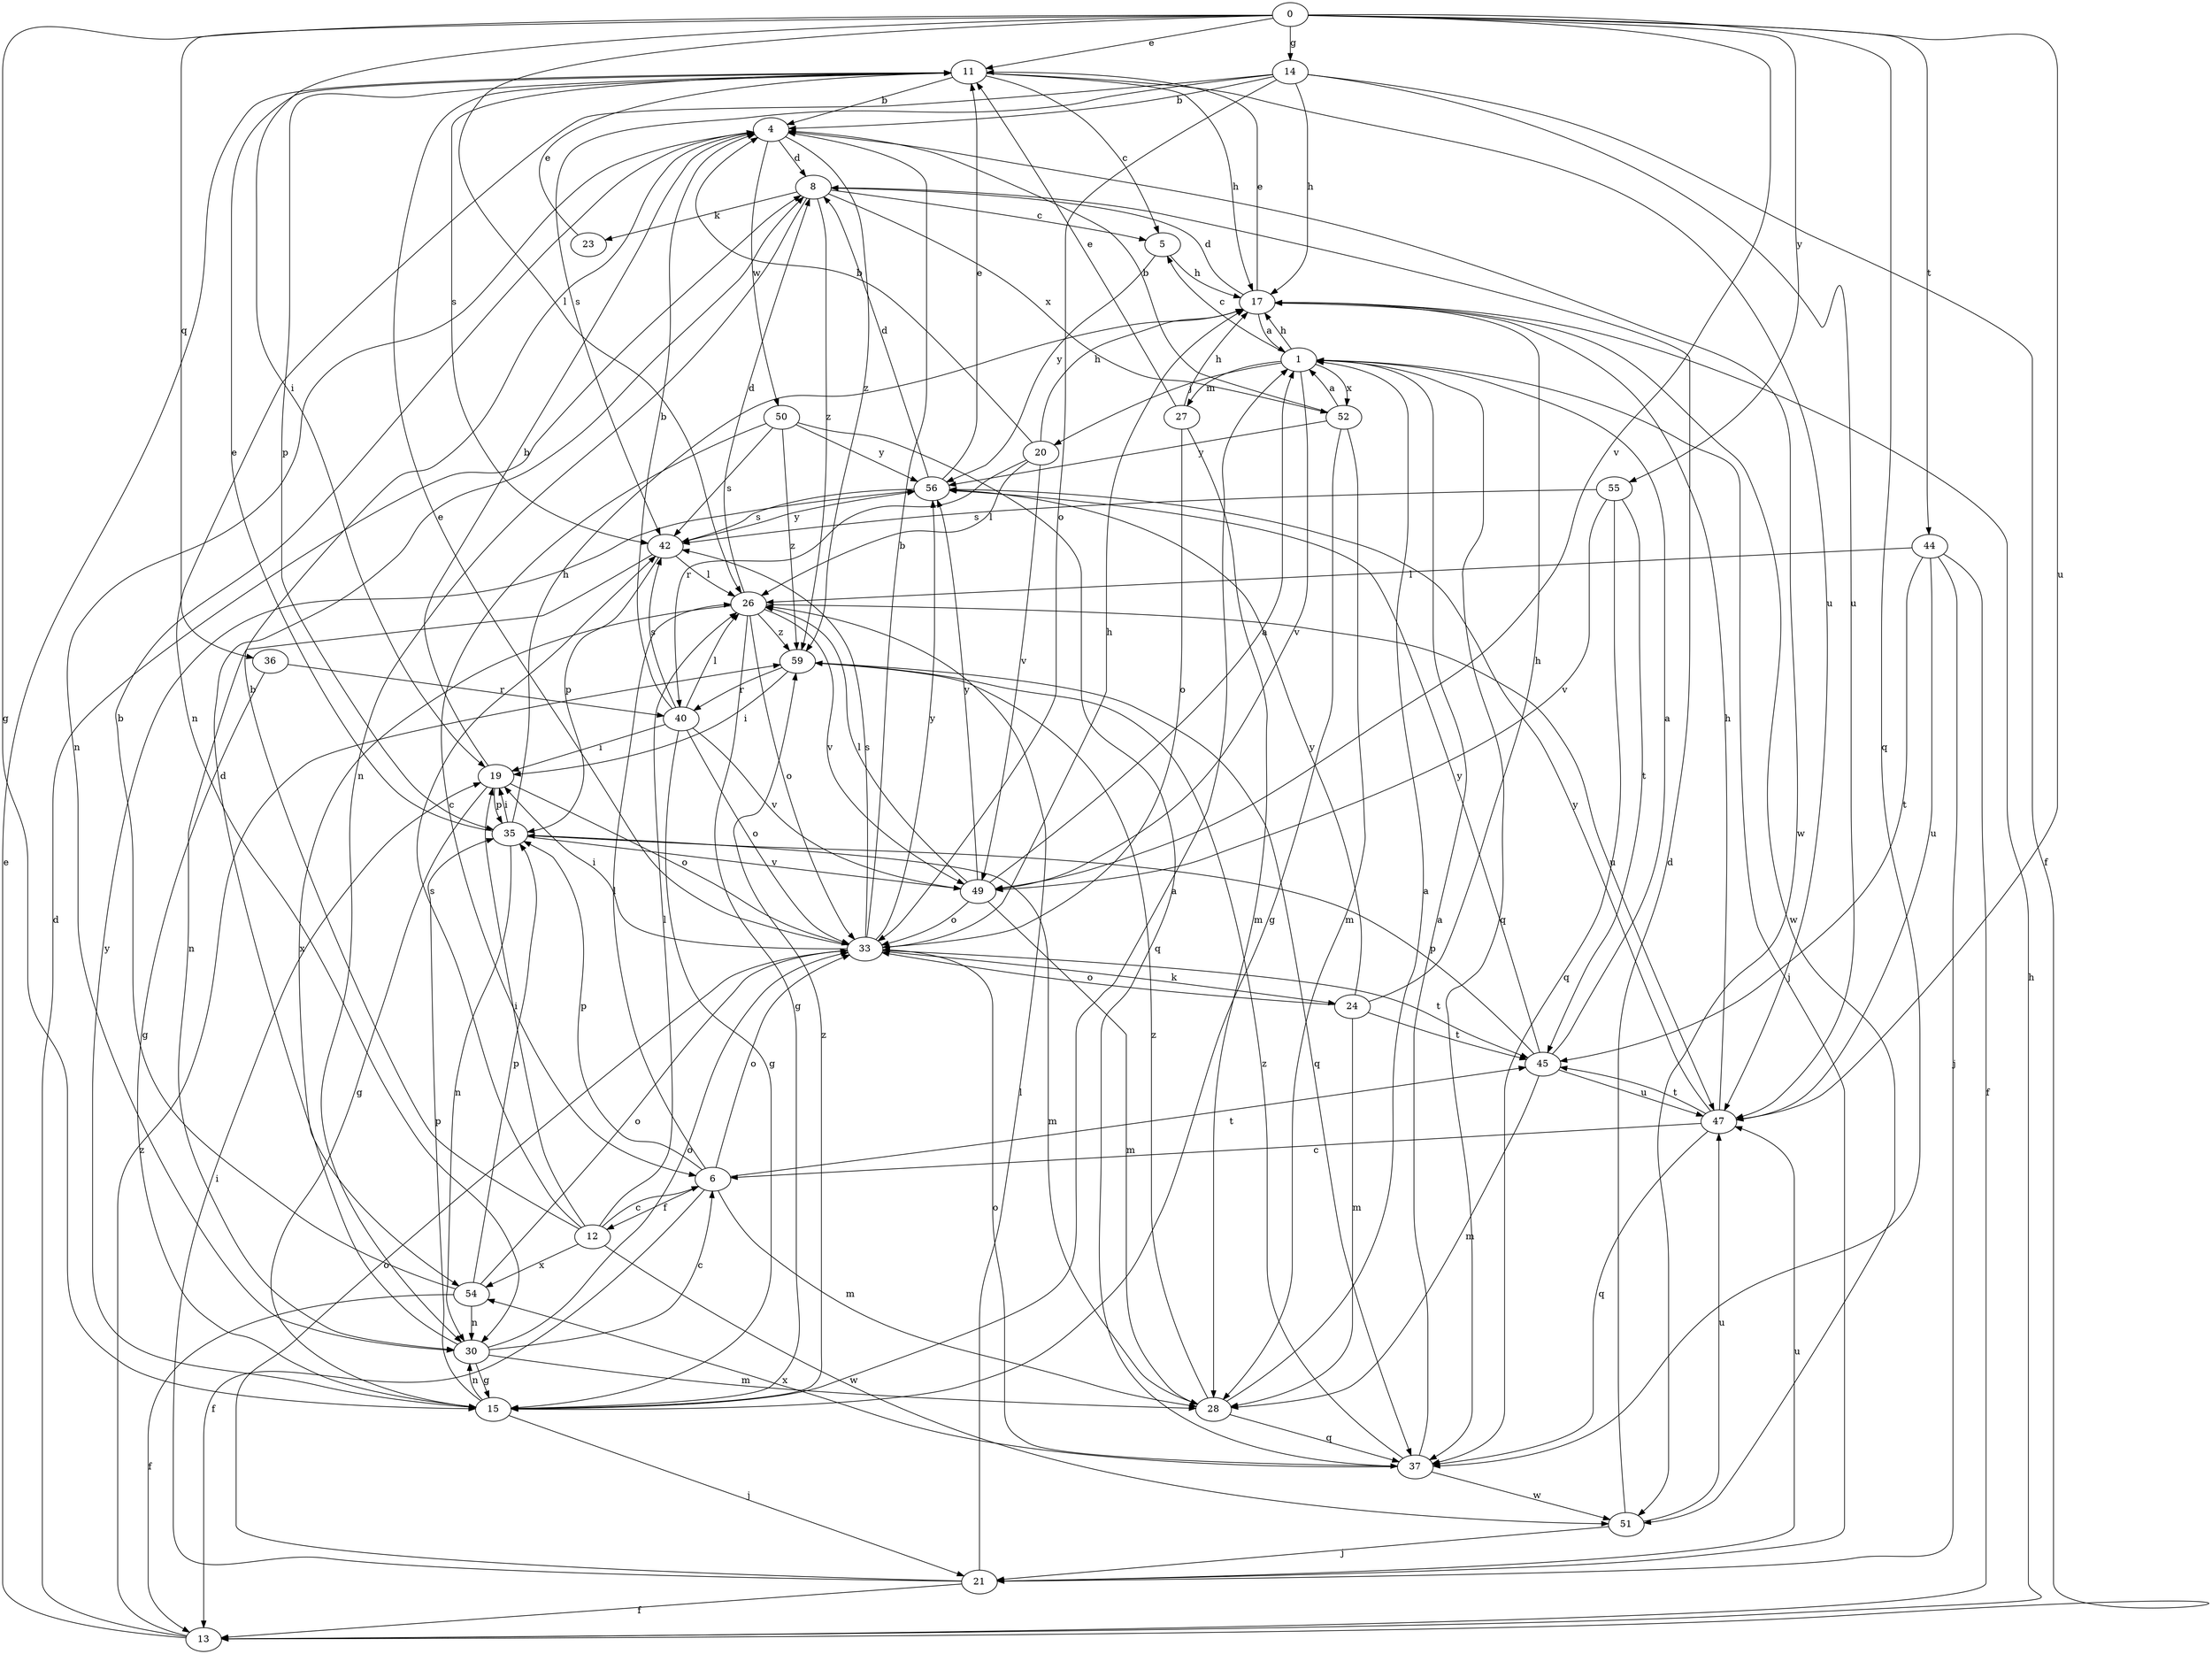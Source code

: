 strict digraph  {
0;
1;
4;
5;
6;
8;
11;
12;
13;
14;
15;
17;
19;
20;
21;
23;
24;
26;
27;
28;
30;
33;
35;
36;
37;
40;
42;
44;
45;
47;
49;
50;
51;
52;
54;
55;
56;
59;
0 -> 11  [label=e];
0 -> 14  [label=g];
0 -> 15  [label=g];
0 -> 19  [label=i];
0 -> 26  [label=l];
0 -> 36  [label=q];
0 -> 37  [label=q];
0 -> 44  [label=t];
0 -> 47  [label=u];
0 -> 49  [label=v];
0 -> 55  [label=y];
1 -> 5  [label=c];
1 -> 17  [label=h];
1 -> 20  [label=j];
1 -> 21  [label=j];
1 -> 27  [label=m];
1 -> 37  [label=q];
1 -> 49  [label=v];
1 -> 52  [label=x];
4 -> 8  [label=d];
4 -> 30  [label=n];
4 -> 50  [label=w];
4 -> 51  [label=w];
4 -> 59  [label=z];
5 -> 17  [label=h];
5 -> 56  [label=y];
6 -> 12  [label=f];
6 -> 13  [label=f];
6 -> 26  [label=l];
6 -> 28  [label=m];
6 -> 33  [label=o];
6 -> 35  [label=p];
6 -> 45  [label=t];
8 -> 5  [label=c];
8 -> 23  [label=k];
8 -> 30  [label=n];
8 -> 52  [label=x];
8 -> 59  [label=z];
11 -> 4  [label=b];
11 -> 5  [label=c];
11 -> 17  [label=h];
11 -> 35  [label=p];
11 -> 42  [label=s];
11 -> 47  [label=u];
12 -> 4  [label=b];
12 -> 6  [label=c];
12 -> 19  [label=i];
12 -> 26  [label=l];
12 -> 42  [label=s];
12 -> 51  [label=w];
12 -> 54  [label=x];
13 -> 8  [label=d];
13 -> 11  [label=e];
13 -> 17  [label=h];
13 -> 59  [label=z];
14 -> 4  [label=b];
14 -> 13  [label=f];
14 -> 17  [label=h];
14 -> 30  [label=n];
14 -> 33  [label=o];
14 -> 42  [label=s];
14 -> 47  [label=u];
15 -> 1  [label=a];
15 -> 21  [label=j];
15 -> 30  [label=n];
15 -> 35  [label=p];
15 -> 56  [label=y];
15 -> 59  [label=z];
17 -> 1  [label=a];
17 -> 8  [label=d];
17 -> 11  [label=e];
17 -> 51  [label=w];
19 -> 4  [label=b];
19 -> 15  [label=g];
19 -> 33  [label=o];
19 -> 35  [label=p];
20 -> 4  [label=b];
20 -> 17  [label=h];
20 -> 26  [label=l];
20 -> 40  [label=r];
20 -> 49  [label=v];
21 -> 13  [label=f];
21 -> 19  [label=i];
21 -> 26  [label=l];
21 -> 33  [label=o];
21 -> 47  [label=u];
23 -> 11  [label=e];
24 -> 17  [label=h];
24 -> 28  [label=m];
24 -> 33  [label=o];
24 -> 45  [label=t];
24 -> 56  [label=y];
26 -> 8  [label=d];
26 -> 15  [label=g];
26 -> 33  [label=o];
26 -> 47  [label=u];
26 -> 49  [label=v];
26 -> 54  [label=x];
26 -> 59  [label=z];
27 -> 11  [label=e];
27 -> 17  [label=h];
27 -> 28  [label=m];
27 -> 33  [label=o];
28 -> 1  [label=a];
28 -> 37  [label=q];
28 -> 59  [label=z];
30 -> 6  [label=c];
30 -> 8  [label=d];
30 -> 15  [label=g];
30 -> 28  [label=m];
30 -> 33  [label=o];
33 -> 4  [label=b];
33 -> 11  [label=e];
33 -> 17  [label=h];
33 -> 19  [label=i];
33 -> 24  [label=k];
33 -> 42  [label=s];
33 -> 45  [label=t];
33 -> 56  [label=y];
35 -> 11  [label=e];
35 -> 17  [label=h];
35 -> 19  [label=i];
35 -> 28  [label=m];
35 -> 30  [label=n];
35 -> 49  [label=v];
36 -> 15  [label=g];
36 -> 40  [label=r];
37 -> 1  [label=a];
37 -> 33  [label=o];
37 -> 51  [label=w];
37 -> 54  [label=x];
37 -> 59  [label=z];
40 -> 4  [label=b];
40 -> 15  [label=g];
40 -> 19  [label=i];
40 -> 26  [label=l];
40 -> 33  [label=o];
40 -> 42  [label=s];
40 -> 49  [label=v];
42 -> 26  [label=l];
42 -> 30  [label=n];
42 -> 35  [label=p];
42 -> 56  [label=y];
44 -> 13  [label=f];
44 -> 21  [label=j];
44 -> 26  [label=l];
44 -> 45  [label=t];
44 -> 47  [label=u];
45 -> 1  [label=a];
45 -> 28  [label=m];
45 -> 35  [label=p];
45 -> 47  [label=u];
45 -> 56  [label=y];
47 -> 6  [label=c];
47 -> 17  [label=h];
47 -> 37  [label=q];
47 -> 45  [label=t];
47 -> 56  [label=y];
49 -> 1  [label=a];
49 -> 26  [label=l];
49 -> 28  [label=m];
49 -> 33  [label=o];
49 -> 56  [label=y];
50 -> 6  [label=c];
50 -> 37  [label=q];
50 -> 42  [label=s];
50 -> 56  [label=y];
50 -> 59  [label=z];
51 -> 8  [label=d];
51 -> 21  [label=j];
51 -> 47  [label=u];
52 -> 1  [label=a];
52 -> 4  [label=b];
52 -> 15  [label=g];
52 -> 28  [label=m];
52 -> 56  [label=y];
54 -> 4  [label=b];
54 -> 13  [label=f];
54 -> 30  [label=n];
54 -> 33  [label=o];
54 -> 35  [label=p];
55 -> 37  [label=q];
55 -> 42  [label=s];
55 -> 45  [label=t];
55 -> 49  [label=v];
56 -> 8  [label=d];
56 -> 11  [label=e];
56 -> 42  [label=s];
59 -> 19  [label=i];
59 -> 37  [label=q];
59 -> 40  [label=r];
}
